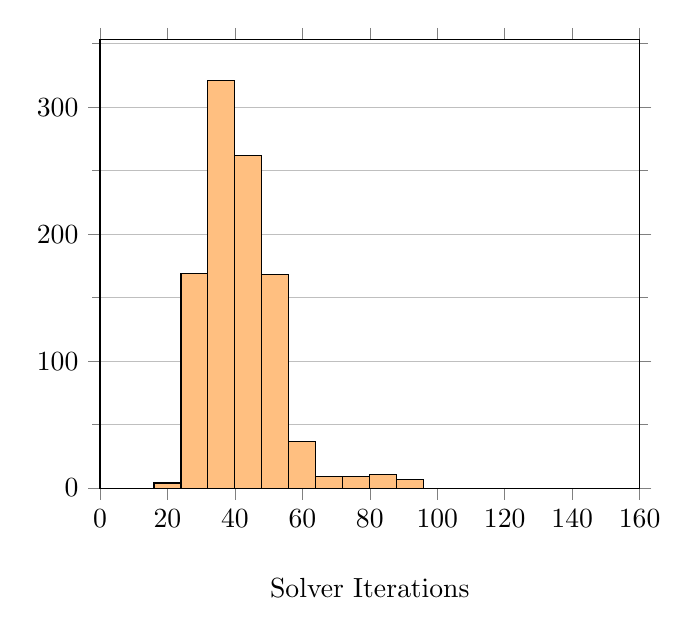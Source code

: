 \begin{tikzpicture}
\begin{axis}[grid=both, minor y tick num=1, yminorgrids=true, tick align=outside, x label style={at={(axis description cs:0.5,-0.18)},anchor=north}, y label style={at={(axis description cs:-0.18,0.5)},rotate=0,anchor=south}, xlabel={Solver Iterations}, xmajorgrids={false}, xmin={0.0}, xmax={160.0}, ymin={0.0}]
    \addplot[ybar interval, mark=none, fill=orange!50]
        table[row sep={\\}]
        {
            \\
            0.0  0.0  \\
            8.0  0.0  \\
            16.0  4.0  \\
            24.0  169.0  \\
            32.0  321.0  \\
            40.0  262.0  \\
            48.0  168.0  \\
            56.0  37.0  \\
            64.0  9.0  \\
            72.0  9.0  \\
            80.0  11.0  \\
            88.0  7.0  \\
            96.0  0.0  \\
            104.0  0.0  \\
            112.0  0.0  \\
            120.0  0.0  \\
            128.0  0.0  \\
            136.0  0.0  \\
            144.0  0.0  \\
            152.0  0.0  \\
            160.0  0.0  \\
        }
        ;
\end{axis}
\end{tikzpicture}
